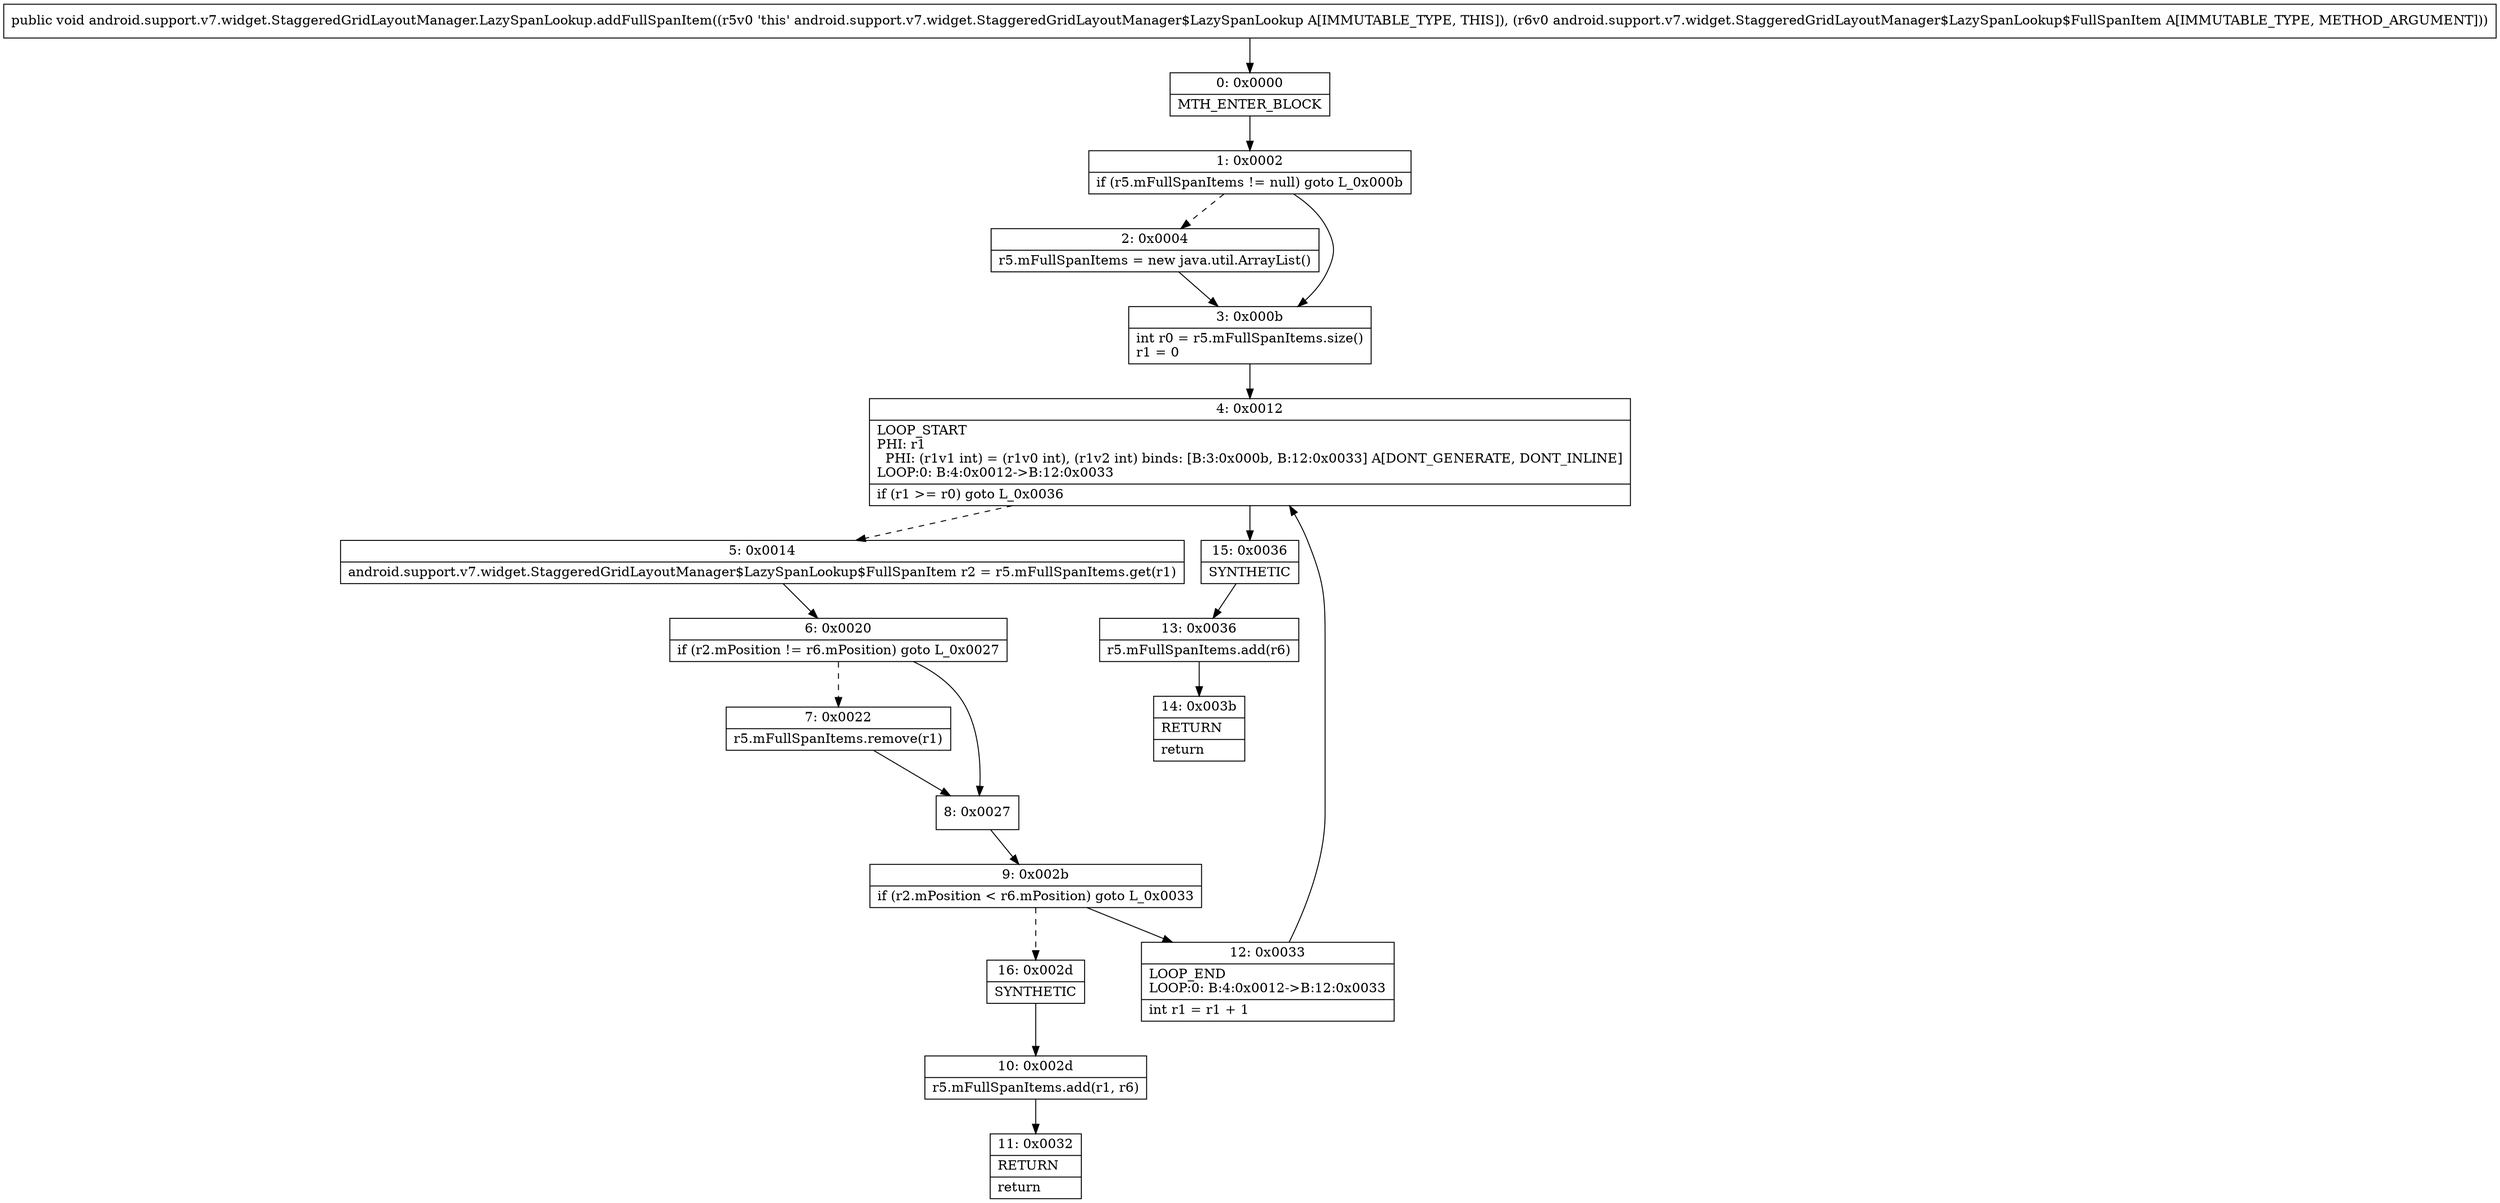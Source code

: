 digraph "CFG forandroid.support.v7.widget.StaggeredGridLayoutManager.LazySpanLookup.addFullSpanItem(Landroid\/support\/v7\/widget\/StaggeredGridLayoutManager$LazySpanLookup$FullSpanItem;)V" {
Node_0 [shape=record,label="{0\:\ 0x0000|MTH_ENTER_BLOCK\l}"];
Node_1 [shape=record,label="{1\:\ 0x0002|if (r5.mFullSpanItems != null) goto L_0x000b\l}"];
Node_2 [shape=record,label="{2\:\ 0x0004|r5.mFullSpanItems = new java.util.ArrayList()\l}"];
Node_3 [shape=record,label="{3\:\ 0x000b|int r0 = r5.mFullSpanItems.size()\lr1 = 0\l}"];
Node_4 [shape=record,label="{4\:\ 0x0012|LOOP_START\lPHI: r1 \l  PHI: (r1v1 int) = (r1v0 int), (r1v2 int) binds: [B:3:0x000b, B:12:0x0033] A[DONT_GENERATE, DONT_INLINE]\lLOOP:0: B:4:0x0012\-\>B:12:0x0033\l|if (r1 \>= r0) goto L_0x0036\l}"];
Node_5 [shape=record,label="{5\:\ 0x0014|android.support.v7.widget.StaggeredGridLayoutManager$LazySpanLookup$FullSpanItem r2 = r5.mFullSpanItems.get(r1)\l}"];
Node_6 [shape=record,label="{6\:\ 0x0020|if (r2.mPosition != r6.mPosition) goto L_0x0027\l}"];
Node_7 [shape=record,label="{7\:\ 0x0022|r5.mFullSpanItems.remove(r1)\l}"];
Node_8 [shape=record,label="{8\:\ 0x0027}"];
Node_9 [shape=record,label="{9\:\ 0x002b|if (r2.mPosition \< r6.mPosition) goto L_0x0033\l}"];
Node_10 [shape=record,label="{10\:\ 0x002d|r5.mFullSpanItems.add(r1, r6)\l}"];
Node_11 [shape=record,label="{11\:\ 0x0032|RETURN\l|return\l}"];
Node_12 [shape=record,label="{12\:\ 0x0033|LOOP_END\lLOOP:0: B:4:0x0012\-\>B:12:0x0033\l|int r1 = r1 + 1\l}"];
Node_13 [shape=record,label="{13\:\ 0x0036|r5.mFullSpanItems.add(r6)\l}"];
Node_14 [shape=record,label="{14\:\ 0x003b|RETURN\l|return\l}"];
Node_15 [shape=record,label="{15\:\ 0x0036|SYNTHETIC\l}"];
Node_16 [shape=record,label="{16\:\ 0x002d|SYNTHETIC\l}"];
MethodNode[shape=record,label="{public void android.support.v7.widget.StaggeredGridLayoutManager.LazySpanLookup.addFullSpanItem((r5v0 'this' android.support.v7.widget.StaggeredGridLayoutManager$LazySpanLookup A[IMMUTABLE_TYPE, THIS]), (r6v0 android.support.v7.widget.StaggeredGridLayoutManager$LazySpanLookup$FullSpanItem A[IMMUTABLE_TYPE, METHOD_ARGUMENT])) }"];
MethodNode -> Node_0;
Node_0 -> Node_1;
Node_1 -> Node_2[style=dashed];
Node_1 -> Node_3;
Node_2 -> Node_3;
Node_3 -> Node_4;
Node_4 -> Node_5[style=dashed];
Node_4 -> Node_15;
Node_5 -> Node_6;
Node_6 -> Node_7[style=dashed];
Node_6 -> Node_8;
Node_7 -> Node_8;
Node_8 -> Node_9;
Node_9 -> Node_12;
Node_9 -> Node_16[style=dashed];
Node_10 -> Node_11;
Node_12 -> Node_4;
Node_13 -> Node_14;
Node_15 -> Node_13;
Node_16 -> Node_10;
}

